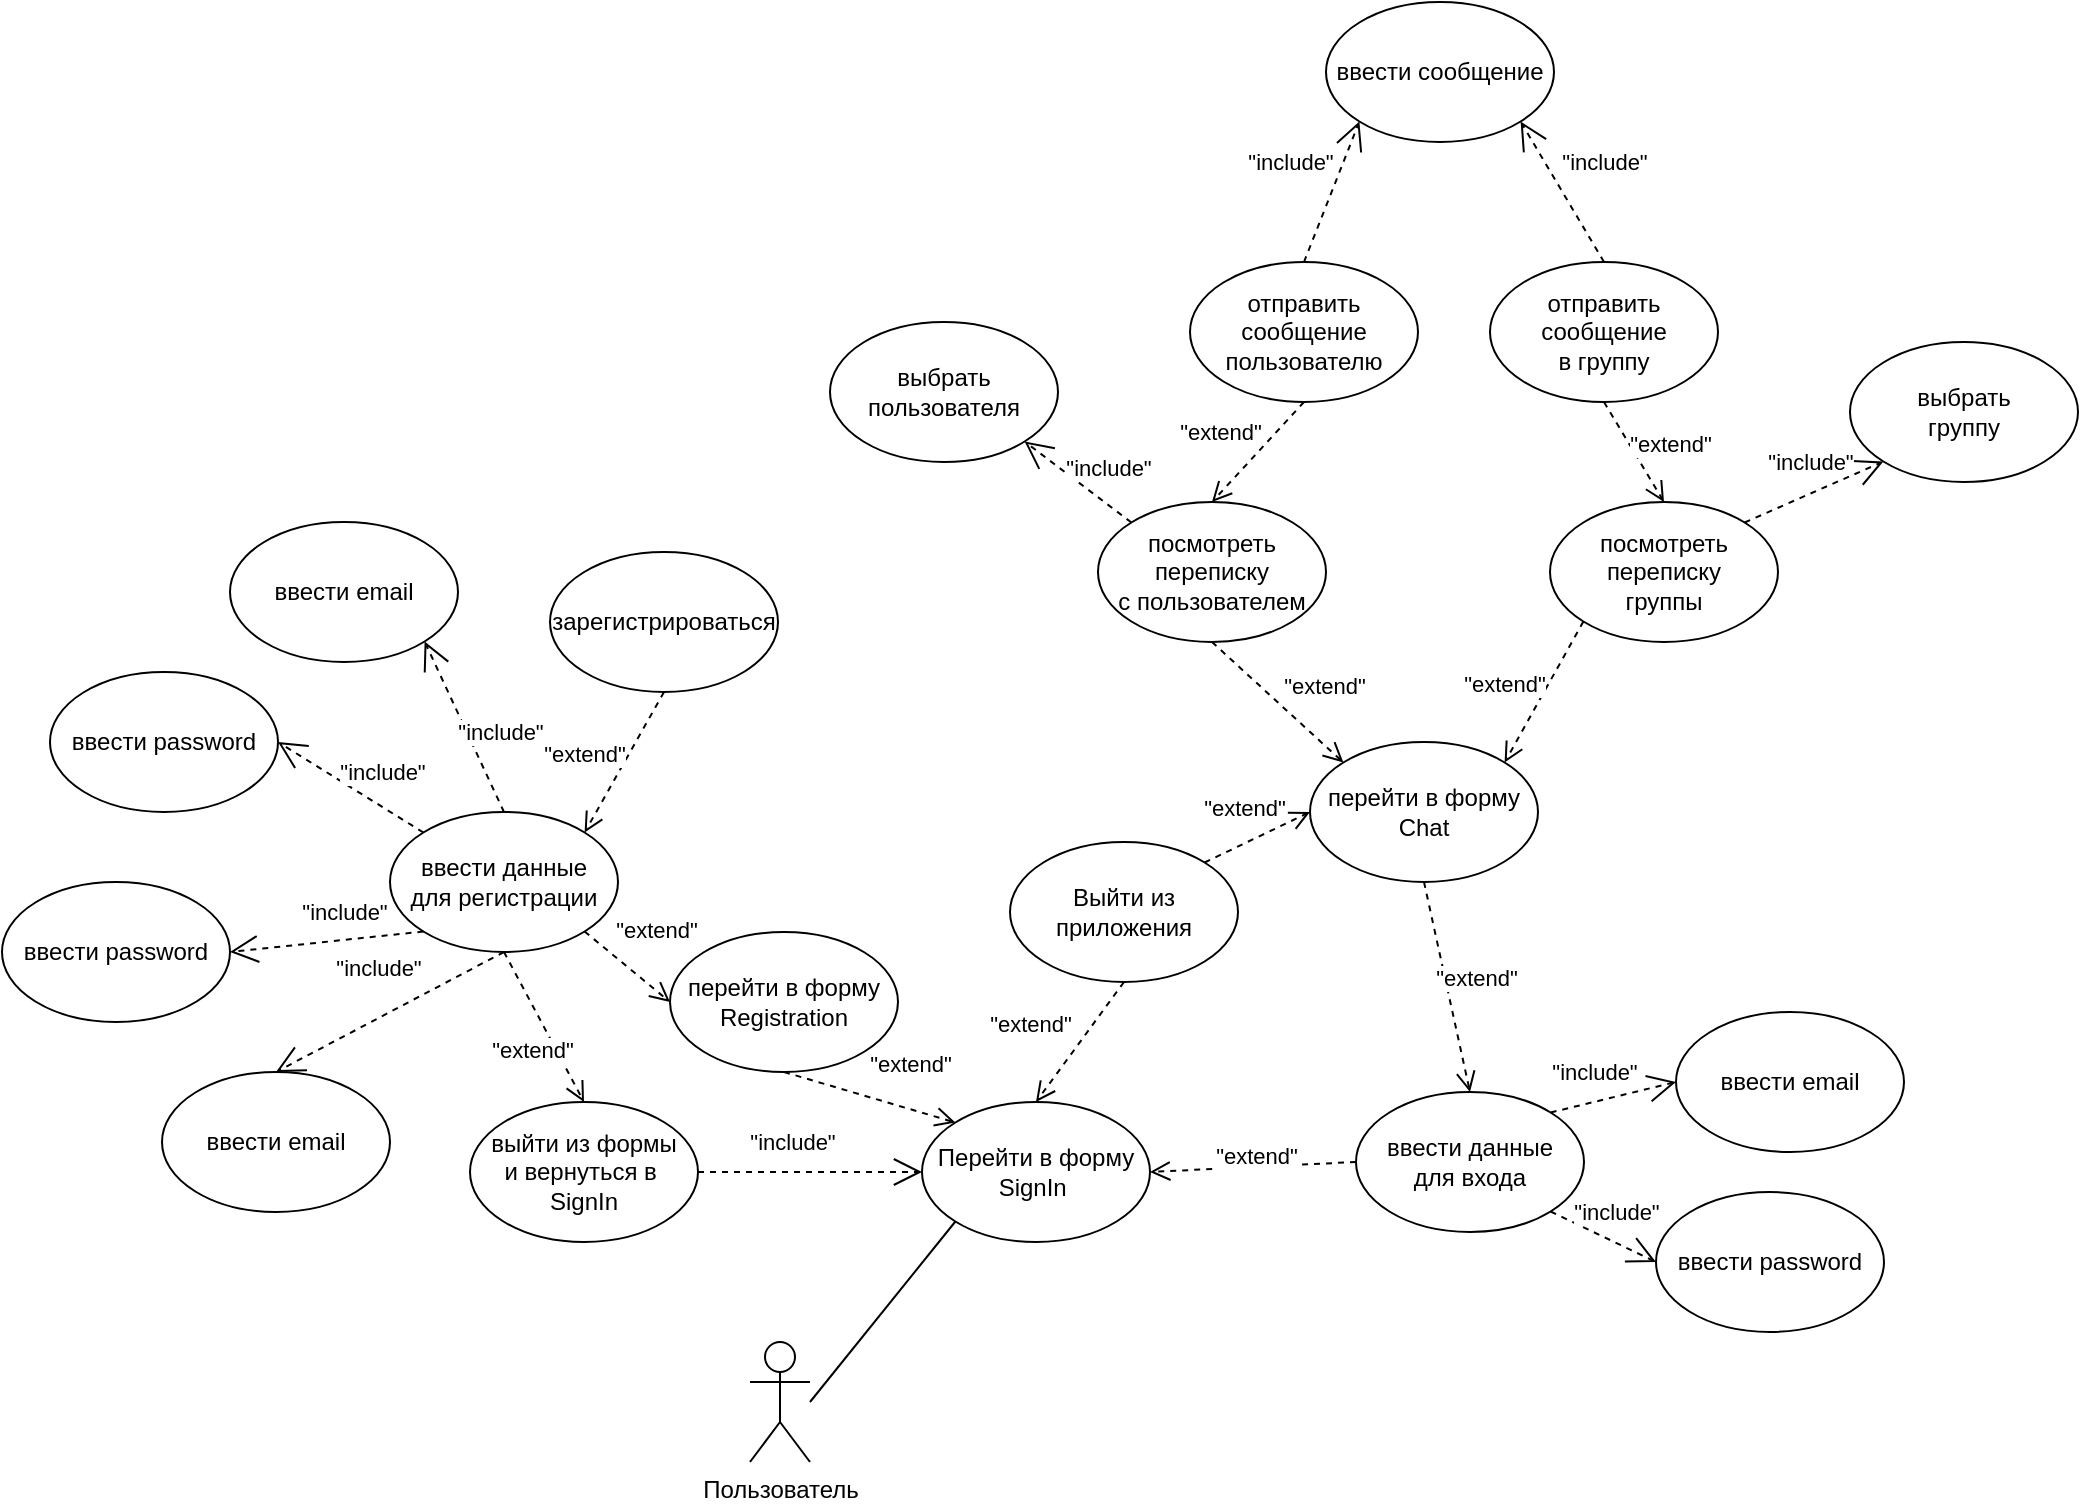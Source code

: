 <mxfile version="22.1.7" type="device" pages="2">
  <diagram name="Страница — 1" id="g2w5ZTPSeXNhlouZL2E_">
    <mxGraphModel dx="2172" dy="1942" grid="1" gridSize="10" guides="1" tooltips="1" connect="1" arrows="1" fold="1" page="1" pageScale="1" pageWidth="827" pageHeight="1169" math="0" shadow="0">
      <root>
        <mxCell id="0" />
        <mxCell id="1" parent="0" />
        <mxCell id="41TGj7JsFMni15de7Ajq-4" value="Пользователь" style="shape=umlActor;verticalLabelPosition=bottom;verticalAlign=top;html=1;outlineConnect=0;" vertex="1" parent="1">
          <mxGeometry x="250" y="290" width="30" height="60" as="geometry" />
        </mxCell>
        <mxCell id="41TGj7JsFMni15de7Ajq-5" value="Перейти в форму&lt;br&gt;SignIn&amp;nbsp;" style="ellipse;whiteSpace=wrap;html=1;" vertex="1" parent="1">
          <mxGeometry x="336" y="170" width="114" height="70" as="geometry" />
        </mxCell>
        <mxCell id="41TGj7JsFMni15de7Ajq-7" value="Выйти из приложения" style="ellipse;whiteSpace=wrap;html=1;" vertex="1" parent="1">
          <mxGeometry x="380" y="40" width="114" height="70" as="geometry" />
        </mxCell>
        <mxCell id="41TGj7JsFMni15de7Ajq-8" value="перейти в форму&lt;br&gt;Registration" style="ellipse;whiteSpace=wrap;html=1;" vertex="1" parent="1">
          <mxGeometry x="210" y="85" width="114" height="70" as="geometry" />
        </mxCell>
        <mxCell id="41TGj7JsFMni15de7Ajq-9" value="перейти в форму&lt;br&gt;Chat" style="ellipse;whiteSpace=wrap;html=1;" vertex="1" parent="1">
          <mxGeometry x="530" y="-10" width="114" height="70" as="geometry" />
        </mxCell>
        <mxCell id="41TGj7JsFMni15de7Ajq-10" value="ввести данные&lt;br&gt;для входа" style="ellipse;whiteSpace=wrap;html=1;" vertex="1" parent="1">
          <mxGeometry x="553" y="165" width="114" height="70" as="geometry" />
        </mxCell>
        <mxCell id="41TGj7JsFMni15de7Ajq-11" value="ввести данные&lt;br&gt;для регистрации" style="ellipse;whiteSpace=wrap;html=1;" vertex="1" parent="1">
          <mxGeometry x="70" y="25" width="114" height="70" as="geometry" />
        </mxCell>
        <mxCell id="41TGj7JsFMni15de7Ajq-12" value="ввести email" style="ellipse;whiteSpace=wrap;html=1;" vertex="1" parent="1">
          <mxGeometry x="713" y="125" width="114" height="70" as="geometry" />
        </mxCell>
        <mxCell id="41TGj7JsFMni15de7Ajq-13" value="ввести password" style="ellipse;whiteSpace=wrap;html=1;" vertex="1" parent="1">
          <mxGeometry x="703" y="215" width="114" height="70" as="geometry" />
        </mxCell>
        <mxCell id="41TGj7JsFMni15de7Ajq-14" value="ввести email" style="ellipse;whiteSpace=wrap;html=1;" vertex="1" parent="1">
          <mxGeometry x="-10" y="-120" width="114" height="70" as="geometry" />
        </mxCell>
        <mxCell id="41TGj7JsFMni15de7Ajq-15" value="ввести password" style="ellipse;whiteSpace=wrap;html=1;" vertex="1" parent="1">
          <mxGeometry x="-100" y="-45" width="114" height="70" as="geometry" />
        </mxCell>
        <mxCell id="41TGj7JsFMni15de7Ajq-16" value="ввести email" style="ellipse;whiteSpace=wrap;html=1;" vertex="1" parent="1">
          <mxGeometry x="-44" y="155" width="114" height="70" as="geometry" />
        </mxCell>
        <mxCell id="41TGj7JsFMni15de7Ajq-17" value="ввести password" style="ellipse;whiteSpace=wrap;html=1;" vertex="1" parent="1">
          <mxGeometry x="-124" y="60" width="114" height="70" as="geometry" />
        </mxCell>
        <mxCell id="41TGj7JsFMni15de7Ajq-25" value="&quot;extend&quot;" style="html=1;verticalAlign=bottom;endArrow=open;dashed=1;endSize=8;curved=0;rounded=0;exitX=1;exitY=1;exitDx=0;exitDy=0;entryX=0;entryY=0.5;entryDx=0;entryDy=0;" edge="1" parent="1" source="41TGj7JsFMni15de7Ajq-11" target="41TGj7JsFMni15de7Ajq-8">
          <mxGeometry x="0.175" y="16" relative="1" as="geometry">
            <mxPoint x="230" y="-35" as="sourcePoint" />
            <mxPoint x="240" y="35" as="targetPoint" />
            <mxPoint as="offset" />
          </mxGeometry>
        </mxCell>
        <mxCell id="41TGj7JsFMni15de7Ajq-26" value="&quot;extend&quot;" style="html=1;verticalAlign=bottom;endArrow=open;dashed=1;endSize=8;curved=0;rounded=0;entryX=1;entryY=0.5;entryDx=0;entryDy=0;exitX=0;exitY=0.5;exitDx=0;exitDy=0;" edge="1" parent="1" source="41TGj7JsFMni15de7Ajq-10" target="41TGj7JsFMni15de7Ajq-5">
          <mxGeometry x="-0.035" y="3" relative="1" as="geometry">
            <mxPoint x="410" y="90" as="sourcePoint" />
            <mxPoint x="464" y="160" as="targetPoint" />
            <mxPoint y="1" as="offset" />
          </mxGeometry>
        </mxCell>
        <mxCell id="41TGj7JsFMni15de7Ajq-27" value="&quot;extend&quot;" style="html=1;verticalAlign=bottom;endArrow=open;dashed=1;endSize=8;curved=0;rounded=0;entryX=0.5;entryY=0;entryDx=0;entryDy=0;exitX=0.5;exitY=1;exitDx=0;exitDy=0;" edge="1" parent="1" source="41TGj7JsFMni15de7Ajq-7" target="41TGj7JsFMni15de7Ajq-5">
          <mxGeometry x="0.397" y="-20" relative="1" as="geometry">
            <mxPoint x="556" y="195" as="sourcePoint" />
            <mxPoint x="450" y="240" as="targetPoint" />
            <mxPoint as="offset" />
          </mxGeometry>
        </mxCell>
        <mxCell id="41TGj7JsFMni15de7Ajq-28" value="&quot;include&quot;" style="endArrow=open;endSize=12;dashed=1;html=1;rounded=0;entryX=0;entryY=0.5;entryDx=0;entryDy=0;exitX=1;exitY=0;exitDx=0;exitDy=0;" edge="1" parent="1" source="41TGj7JsFMni15de7Ajq-10" target="41TGj7JsFMni15de7Ajq-12">
          <mxGeometry x="-0.171" y="14" width="160" relative="1" as="geometry">
            <mxPoint x="583" y="269.41" as="sourcePoint" />
            <mxPoint x="693" y="269.41" as="targetPoint" />
            <mxPoint x="-1" as="offset" />
          </mxGeometry>
        </mxCell>
        <mxCell id="41TGj7JsFMni15de7Ajq-29" value="&quot;include&quot;" style="endArrow=open;endSize=12;dashed=1;html=1;rounded=0;entryX=0;entryY=0.5;entryDx=0;entryDy=0;exitX=1;exitY=1;exitDx=0;exitDy=0;" edge="1" parent="1" source="41TGj7JsFMni15de7Ajq-10" target="41TGj7JsFMni15de7Ajq-13">
          <mxGeometry y="14" width="160" relative="1" as="geometry">
            <mxPoint x="661" y="185" as="sourcePoint" />
            <mxPoint x="723" y="170" as="targetPoint" />
            <mxPoint as="offset" />
          </mxGeometry>
        </mxCell>
        <mxCell id="41TGj7JsFMni15de7Ajq-30" value="&quot;include&quot;" style="endArrow=open;endSize=12;dashed=1;html=1;rounded=0;entryX=1;entryY=1;entryDx=0;entryDy=0;exitX=0.5;exitY=0;exitDx=0;exitDy=0;" edge="1" parent="1" source="41TGj7JsFMni15de7Ajq-11" target="41TGj7JsFMni15de7Ajq-14">
          <mxGeometry x="-0.192" y="-14" width="160" relative="1" as="geometry">
            <mxPoint x="160" y="-0.59" as="sourcePoint" />
            <mxPoint x="270" y="-0.59" as="targetPoint" />
            <mxPoint x="1" as="offset" />
          </mxGeometry>
        </mxCell>
        <mxCell id="41TGj7JsFMni15de7Ajq-31" value="&quot;include&quot;" style="endArrow=open;endSize=12;dashed=1;html=1;rounded=0;entryX=1;entryY=0.5;entryDx=0;entryDy=0;exitX=0;exitY=0;exitDx=0;exitDy=0;" edge="1" parent="1" source="41TGj7JsFMni15de7Ajq-11" target="41TGj7JsFMni15de7Ajq-15">
          <mxGeometry x="-0.192" y="-14" width="160" relative="1" as="geometry">
            <mxPoint x="137" y="35" as="sourcePoint" />
            <mxPoint x="112" y="-25" as="targetPoint" />
            <mxPoint x="1" as="offset" />
          </mxGeometry>
        </mxCell>
        <mxCell id="41TGj7JsFMni15de7Ajq-32" value="&quot;include&quot;" style="endArrow=open;endSize=12;dashed=1;html=1;rounded=0;entryX=1;entryY=0.5;entryDx=0;entryDy=0;exitX=0;exitY=1;exitDx=0;exitDy=0;" edge="1" parent="1" source="41TGj7JsFMni15de7Ajq-11" target="41TGj7JsFMni15de7Ajq-17">
          <mxGeometry x="-0.192" y="-14" width="160" relative="1" as="geometry">
            <mxPoint x="96" y="45" as="sourcePoint" />
            <mxPoint x="24" y="30" as="targetPoint" />
            <mxPoint x="1" as="offset" />
          </mxGeometry>
        </mxCell>
        <mxCell id="41TGj7JsFMni15de7Ajq-33" value="&quot;include&quot;" style="endArrow=open;endSize=12;dashed=1;html=1;rounded=0;entryX=0.5;entryY=0;entryDx=0;entryDy=0;exitX=0.5;exitY=1;exitDx=0;exitDy=0;" edge="1" parent="1" source="41TGj7JsFMni15de7Ajq-11" target="41TGj7JsFMni15de7Ajq-16">
          <mxGeometry x="-0.094" y="-22" width="160" relative="1" as="geometry">
            <mxPoint x="96" y="95" as="sourcePoint" />
            <mxPoint x="34" y="130" as="targetPoint" />
            <mxPoint x="-1" as="offset" />
          </mxGeometry>
        </mxCell>
        <mxCell id="41TGj7JsFMni15de7Ajq-34" value="&quot;extend&quot;" style="html=1;verticalAlign=bottom;endArrow=open;dashed=1;endSize=8;curved=0;rounded=0;exitX=0.5;exitY=1;exitDx=0;exitDy=0;entryX=0;entryY=0;entryDx=0;entryDy=0;" edge="1" parent="1" source="41TGj7JsFMni15de7Ajq-8" target="41TGj7JsFMni15de7Ajq-5">
          <mxGeometry x="0.383" y="13" relative="1" as="geometry">
            <mxPoint x="386" y="45" as="sourcePoint" />
            <mxPoint x="322.859" y="195.151" as="targetPoint" />
            <mxPoint as="offset" />
          </mxGeometry>
        </mxCell>
        <mxCell id="41TGj7JsFMni15de7Ajq-35" value="&quot;extend&quot;" style="html=1;verticalAlign=bottom;endArrow=open;dashed=1;endSize=8;curved=0;rounded=0;entryX=0.5;entryY=0;entryDx=0;entryDy=0;exitX=0.5;exitY=1;exitDx=0;exitDy=0;" edge="1" parent="1" source="41TGj7JsFMni15de7Ajq-9" target="41TGj7JsFMni15de7Ajq-10">
          <mxGeometry x="0.132" y="13" relative="1" as="geometry">
            <mxPoint x="550" y="145" as="sourcePoint" />
            <mxPoint x="444" y="190" as="targetPoint" />
            <mxPoint as="offset" />
          </mxGeometry>
        </mxCell>
        <mxCell id="41TGj7JsFMni15de7Ajq-36" value="ввести сообщение" style="ellipse;whiteSpace=wrap;html=1;" vertex="1" parent="1">
          <mxGeometry x="538" y="-380" width="114" height="70" as="geometry" />
        </mxCell>
        <mxCell id="41TGj7JsFMni15de7Ajq-37" value="посмотреть переписку&lt;br&gt;с пользователем" style="ellipse;whiteSpace=wrap;html=1;" vertex="1" parent="1">
          <mxGeometry x="424" y="-130" width="114" height="70" as="geometry" />
        </mxCell>
        <mxCell id="41TGj7JsFMni15de7Ajq-38" value="посмотреть&lt;br&gt;переписку&lt;br&gt;группы" style="ellipse;whiteSpace=wrap;html=1;" vertex="1" parent="1">
          <mxGeometry x="650" y="-130" width="114" height="70" as="geometry" />
        </mxCell>
        <mxCell id="41TGj7JsFMni15de7Ajq-40" value="&quot;extend&quot;" style="html=1;verticalAlign=bottom;endArrow=open;dashed=1;endSize=8;curved=0;rounded=0;exitX=0.5;exitY=1;exitDx=0;exitDy=0;entryX=0;entryY=0;entryDx=0;entryDy=0;" edge="1" parent="1" source="41TGj7JsFMni15de7Ajq-37" target="41TGj7JsFMni15de7Ajq-9">
          <mxGeometry x="0.406" y="14" relative="1" as="geometry">
            <mxPoint x="624" y="-60" as="sourcePoint" />
            <mxPoint x="640" y="10" as="targetPoint" />
            <mxPoint y="-1" as="offset" />
          </mxGeometry>
        </mxCell>
        <mxCell id="41TGj7JsFMni15de7Ajq-41" value="&quot;extend&quot;" style="html=1;verticalAlign=bottom;endArrow=open;dashed=1;endSize=8;curved=0;rounded=0;exitX=0;exitY=1;exitDx=0;exitDy=0;entryX=1;entryY=0;entryDx=0;entryDy=0;" edge="1" parent="1" source="41TGj7JsFMni15de7Ajq-38" target="41TGj7JsFMni15de7Ajq-9">
          <mxGeometry x="0.35" y="-15" relative="1" as="geometry">
            <mxPoint x="627" y="-80" as="sourcePoint" />
            <mxPoint x="597" as="targetPoint" />
            <mxPoint as="offset" />
          </mxGeometry>
        </mxCell>
        <mxCell id="41TGj7JsFMni15de7Ajq-43" value="" style="endArrow=none;html=1;rounded=0;entryX=0;entryY=1;entryDx=0;entryDy=0;" edge="1" parent="1" target="41TGj7JsFMni15de7Ajq-5">
          <mxGeometry width="50" height="50" relative="1" as="geometry">
            <mxPoint x="280" y="320" as="sourcePoint" />
            <mxPoint x="360" y="270" as="targetPoint" />
          </mxGeometry>
        </mxCell>
        <mxCell id="41TGj7JsFMni15de7Ajq-44" value="зарегистрироваться" style="ellipse;whiteSpace=wrap;html=1;" vertex="1" parent="1">
          <mxGeometry x="150" y="-105" width="114" height="70" as="geometry" />
        </mxCell>
        <mxCell id="41TGj7JsFMni15de7Ajq-45" value="&quot;extend&quot;" style="html=1;verticalAlign=bottom;endArrow=open;dashed=1;endSize=8;curved=0;rounded=0;exitX=0.5;exitY=1;exitDx=0;exitDy=0;entryX=1;entryY=0;entryDx=0;entryDy=0;" edge="1" parent="1" source="41TGj7JsFMni15de7Ajq-44" target="41TGj7JsFMni15de7Ajq-11">
          <mxGeometry x="0.35" y="-15" relative="1" as="geometry">
            <mxPoint x="200" y="5" as="sourcePoint" />
            <mxPoint x="260" y="45" as="targetPoint" />
            <mxPoint as="offset" />
          </mxGeometry>
        </mxCell>
        <mxCell id="41TGj7JsFMni15de7Ajq-46" value="&quot;extend&quot;" style="html=1;verticalAlign=bottom;endArrow=open;dashed=1;endSize=8;curved=0;rounded=0;entryX=0;entryY=0.5;entryDx=0;entryDy=0;exitX=1;exitY=0;exitDx=0;exitDy=0;" edge="1" parent="1" source="41TGj7JsFMni15de7Ajq-7" target="41TGj7JsFMni15de7Ajq-9">
          <mxGeometry x="-0.119" y="8" relative="1" as="geometry">
            <mxPoint x="404" y="-15" as="sourcePoint" />
            <mxPoint x="360" y="45" as="targetPoint" />
            <mxPoint as="offset" />
          </mxGeometry>
        </mxCell>
        <mxCell id="41TGj7JsFMni15de7Ajq-47" value="выйти из формы&lt;br&gt;и вернуться в&amp;nbsp;&lt;br&gt;SignIn" style="ellipse;whiteSpace=wrap;html=1;" vertex="1" parent="1">
          <mxGeometry x="110" y="170" width="114" height="70" as="geometry" />
        </mxCell>
        <mxCell id="41TGj7JsFMni15de7Ajq-48" value="&quot;extend&quot;" style="html=1;verticalAlign=bottom;endArrow=open;dashed=1;endSize=8;curved=0;rounded=0;exitX=0.5;exitY=1;exitDx=0;exitDy=0;entryX=0.5;entryY=0;entryDx=0;entryDy=0;" edge="1" parent="1" source="41TGj7JsFMni15de7Ajq-11" target="41TGj7JsFMni15de7Ajq-47">
          <mxGeometry x="0.35" y="-15" relative="1" as="geometry">
            <mxPoint x="217" y="-25" as="sourcePoint" />
            <mxPoint x="177" y="45" as="targetPoint" />
            <mxPoint as="offset" />
          </mxGeometry>
        </mxCell>
        <mxCell id="41TGj7JsFMni15de7Ajq-49" value="&quot;include&quot;" style="endArrow=open;endSize=12;dashed=1;html=1;rounded=0;entryX=0;entryY=0.5;entryDx=0;entryDy=0;exitX=1;exitY=0.5;exitDx=0;exitDy=0;" edge="1" parent="1" source="41TGj7JsFMni15de7Ajq-47" target="41TGj7JsFMni15de7Ajq-5">
          <mxGeometry x="-0.179" y="15" width="160" relative="1" as="geometry">
            <mxPoint x="147" y="310" as="sourcePoint" />
            <mxPoint x="50" y="320" as="targetPoint" />
            <mxPoint x="1" as="offset" />
          </mxGeometry>
        </mxCell>
        <mxCell id="41TGj7JsFMni15de7Ajq-50" value="выбрать пользователя" style="ellipse;whiteSpace=wrap;html=1;" vertex="1" parent="1">
          <mxGeometry x="290" y="-220" width="114" height="70" as="geometry" />
        </mxCell>
        <mxCell id="41TGj7JsFMni15de7Ajq-51" value="выбрать&lt;br&gt;группу" style="ellipse;whiteSpace=wrap;html=1;" vertex="1" parent="1">
          <mxGeometry x="800" y="-210" width="114" height="70" as="geometry" />
        </mxCell>
        <mxCell id="41TGj7JsFMni15de7Ajq-52" value="&quot;include&quot;" style="endArrow=open;endSize=12;dashed=1;html=1;rounded=0;entryX=1;entryY=1;entryDx=0;entryDy=0;exitX=0;exitY=0;exitDx=0;exitDy=0;" edge="1" parent="1" source="41TGj7JsFMni15de7Ajq-37" target="41TGj7JsFMni15de7Ajq-50">
          <mxGeometry x="-0.192" y="-14" width="160" relative="1" as="geometry">
            <mxPoint x="490" y="-140" as="sourcePoint" />
            <mxPoint x="450" y="-225" as="targetPoint" />
            <mxPoint x="1" as="offset" />
          </mxGeometry>
        </mxCell>
        <mxCell id="41TGj7JsFMni15de7Ajq-53" value="&quot;include&quot;" style="endArrow=open;endSize=12;dashed=1;html=1;rounded=0;entryX=0;entryY=1;entryDx=0;entryDy=0;exitX=1;exitY=0;exitDx=0;exitDy=0;" edge="1" parent="1" source="41TGj7JsFMni15de7Ajq-38" target="41TGj7JsFMni15de7Ajq-51">
          <mxGeometry x="0.111" y="15" width="160" relative="1" as="geometry">
            <mxPoint x="784" y="-155" as="sourcePoint" />
            <mxPoint x="730" y="-195" as="targetPoint" />
            <mxPoint as="offset" />
          </mxGeometry>
        </mxCell>
        <mxCell id="41TGj7JsFMni15de7Ajq-54" value="отправить&lt;br&gt;сообщение пользователю" style="ellipse;whiteSpace=wrap;html=1;" vertex="1" parent="1">
          <mxGeometry x="470" y="-250" width="114" height="70" as="geometry" />
        </mxCell>
        <mxCell id="41TGj7JsFMni15de7Ajq-55" value="отправить&lt;br&gt;сообщение&lt;br&gt;в группу" style="ellipse;whiteSpace=wrap;html=1;" vertex="1" parent="1">
          <mxGeometry x="620" y="-250" width="114" height="70" as="geometry" />
        </mxCell>
        <mxCell id="41TGj7JsFMni15de7Ajq-56" value="&quot;extend&quot;" style="html=1;verticalAlign=bottom;endArrow=open;dashed=1;endSize=8;curved=0;rounded=0;exitX=0.5;exitY=1;exitDx=0;exitDy=0;entryX=0.5;entryY=0;entryDx=0;entryDy=0;" edge="1" parent="1" source="41TGj7JsFMni15de7Ajq-54" target="41TGj7JsFMni15de7Ajq-37">
          <mxGeometry x="0.35" y="-15" relative="1" as="geometry">
            <mxPoint x="578" y="-180" as="sourcePoint" />
            <mxPoint x="538" y="-110" as="targetPoint" />
            <mxPoint as="offset" />
          </mxGeometry>
        </mxCell>
        <mxCell id="41TGj7JsFMni15de7Ajq-57" value="&quot;extend&quot;" style="html=1;verticalAlign=bottom;endArrow=open;dashed=1;endSize=8;curved=0;rounded=0;entryX=0.5;entryY=0;entryDx=0;entryDy=0;exitX=0.5;exitY=1;exitDx=0;exitDy=0;" edge="1" parent="1" source="41TGj7JsFMni15de7Ajq-55" target="41TGj7JsFMni15de7Ajq-38">
          <mxGeometry x="0.465" y="13" relative="1" as="geometry">
            <mxPoint x="610" y="-160" as="sourcePoint" />
            <mxPoint x="491" y="-120" as="targetPoint" />
            <mxPoint as="offset" />
          </mxGeometry>
        </mxCell>
        <mxCell id="41TGj7JsFMni15de7Ajq-58" value="&quot;include&quot;" style="endArrow=open;endSize=12;dashed=1;html=1;rounded=0;entryX=0;entryY=1;entryDx=0;entryDy=0;exitX=0.5;exitY=0;exitDx=0;exitDy=0;" edge="1" parent="1" source="41TGj7JsFMni15de7Ajq-54" target="41TGj7JsFMni15de7Ajq-36">
          <mxGeometry x="0.163" y="25" width="160" relative="1" as="geometry">
            <mxPoint x="594" y="-260" as="sourcePoint" />
            <mxPoint x="664" y="-290" as="targetPoint" />
            <mxPoint as="offset" />
          </mxGeometry>
        </mxCell>
        <mxCell id="41TGj7JsFMni15de7Ajq-59" value="&quot;include&quot;" style="endArrow=open;endSize=12;dashed=1;html=1;rounded=0;entryX=1;entryY=1;entryDx=0;entryDy=0;exitX=0.5;exitY=0;exitDx=0;exitDy=0;" edge="1" parent="1" source="41TGj7JsFMni15de7Ajq-55" target="41TGj7JsFMni15de7Ajq-36">
          <mxGeometry x="0.051" y="-26" width="160" relative="1" as="geometry">
            <mxPoint x="720" y="-270" as="sourcePoint" />
            <mxPoint x="748" y="-340" as="targetPoint" />
            <mxPoint as="offset" />
          </mxGeometry>
        </mxCell>
      </root>
    </mxGraphModel>
  </diagram>
  <diagram id="zi-_1LZlcV9p9Z3S2W4I" name="Страница — 2">
    <mxGraphModel dx="1242" dy="1883" grid="1" gridSize="10" guides="1" tooltips="1" connect="1" arrows="1" fold="1" page="1" pageScale="1" pageWidth="827" pageHeight="1169" math="0" shadow="0">
      <root>
        <mxCell id="0" />
        <mxCell id="1" parent="0" />
        <mxCell id="tInyiMjHS99IwZDkYBmr-4" value="" style="rounded=0;whiteSpace=wrap;html=1;" vertex="1" parent="1">
          <mxGeometry y="-390" width="1410" height="1030" as="geometry" />
        </mxCell>
        <mxCell id="tInyiMjHS99IwZDkYBmr-2" value="" style="rounded=0;whiteSpace=wrap;html=1;" vertex="1" parent="1">
          <mxGeometry x="180" y="-220" width="1090" height="730" as="geometry" />
        </mxCell>
        <mxCell id="wtgUFEFOZ-wkIHJtzj9l-1" value="Пользователь" style="shape=umlActor;verticalLabelPosition=bottom;verticalAlign=top;html=1;outlineConnect=0;" vertex="1" parent="1">
          <mxGeometry x="120" y="175" width="30" height="60" as="geometry" />
        </mxCell>
        <mxCell id="wtgUFEFOZ-wkIHJtzj9l-2" value="Перейти в форму&lt;br&gt;SignIn&amp;nbsp;" style="ellipse;whiteSpace=wrap;html=1;" vertex="1" parent="1">
          <mxGeometry x="336" y="170" width="114" height="70" as="geometry" />
        </mxCell>
        <mxCell id="wtgUFEFOZ-wkIHJtzj9l-3" value="Выйти из приложения" style="ellipse;whiteSpace=wrap;html=1;" vertex="1" parent="1">
          <mxGeometry x="528" y="150" width="114" height="70" as="geometry" />
        </mxCell>
        <mxCell id="wtgUFEFOZ-wkIHJtzj9l-4" value="перейти в форму&lt;br&gt;Registration" style="ellipse;whiteSpace=wrap;html=1;" vertex="1" parent="1">
          <mxGeometry x="334" y="30" width="114" height="70" as="geometry" />
        </mxCell>
        <mxCell id="wtgUFEFOZ-wkIHJtzj9l-5" value="перейти в форму&lt;br&gt;Chat" style="ellipse;whiteSpace=wrap;html=1;" vertex="1" parent="1">
          <mxGeometry x="670" y="220" width="114" height="70" as="geometry" />
        </mxCell>
        <mxCell id="wtgUFEFOZ-wkIHJtzj9l-6" value="ввести данные&lt;br&gt;для входа" style="ellipse;whiteSpace=wrap;html=1;" vertex="1" parent="1">
          <mxGeometry x="486" y="310" width="114" height="70" as="geometry" />
        </mxCell>
        <mxCell id="wtgUFEFOZ-wkIHJtzj9l-7" value="ввести данные&lt;br&gt;для регистрации" style="ellipse;whiteSpace=wrap;html=1;" vertex="1" parent="1">
          <mxGeometry x="372" y="-110" width="114" height="70" as="geometry" />
        </mxCell>
        <mxCell id="wtgUFEFOZ-wkIHJtzj9l-8" value="ввести email" style="ellipse;whiteSpace=wrap;html=1;" vertex="1" parent="1">
          <mxGeometry x="590" y="420" width="114" height="70" as="geometry" />
        </mxCell>
        <mxCell id="wtgUFEFOZ-wkIHJtzj9l-9" value="ввести password" style="ellipse;whiteSpace=wrap;html=1;" vertex="1" parent="1">
          <mxGeometry x="400" y="420" width="114" height="70" as="geometry" />
        </mxCell>
        <mxCell id="wtgUFEFOZ-wkIHJtzj9l-10" value="ввести&lt;br style=&quot;border-color: var(--border-color);&quot;&gt;confirm&lt;br style=&quot;border-color: var(--border-color);&quot;&gt;password" style="ellipse;whiteSpace=wrap;html=1;" vertex="1" parent="1">
          <mxGeometry x="528" y="-200" width="114" height="70" as="geometry" />
        </mxCell>
        <mxCell id="wtgUFEFOZ-wkIHJtzj9l-11" value="ввести&lt;br&gt;password" style="ellipse;whiteSpace=wrap;html=1;" vertex="1" parent="1">
          <mxGeometry x="336" y="-210" width="114" height="70" as="geometry" />
        </mxCell>
        <mxCell id="wtgUFEFOZ-wkIHJtzj9l-12" value="ввести name" style="ellipse;whiteSpace=wrap;html=1;" vertex="1" parent="1">
          <mxGeometry x="230" y="-50" width="114" height="70" as="geometry" />
        </mxCell>
        <mxCell id="wtgUFEFOZ-wkIHJtzj9l-13" value="ввести email" style="ellipse;whiteSpace=wrap;html=1;" vertex="1" parent="1">
          <mxGeometry x="230" y="-150" width="114" height="70" as="geometry" />
        </mxCell>
        <mxCell id="wtgUFEFOZ-wkIHJtzj9l-15" value="&quot;extend&quot;" style="html=1;verticalAlign=bottom;endArrow=open;dashed=1;endSize=8;curved=0;rounded=0;entryX=1;entryY=1;entryDx=0;entryDy=0;exitX=0;exitY=0;exitDx=0;exitDy=0;" edge="1" parent="1" source="wtgUFEFOZ-wkIHJtzj9l-6" target="wtgUFEFOZ-wkIHJtzj9l-2">
          <mxGeometry x="-0.148" y="-17" relative="1" as="geometry">
            <mxPoint x="410" y="90" as="sourcePoint" />
            <mxPoint x="464" y="160" as="targetPoint" />
            <mxPoint as="offset" />
          </mxGeometry>
        </mxCell>
        <mxCell id="wtgUFEFOZ-wkIHJtzj9l-16" value="&quot;extend&quot;" style="html=1;verticalAlign=bottom;endArrow=open;dashed=1;endSize=8;curved=0;rounded=0;entryX=1;entryY=0.5;entryDx=0;entryDy=0;exitX=0;exitY=0.5;exitDx=0;exitDy=0;" edge="1" parent="1" source="wtgUFEFOZ-wkIHJtzj9l-3" target="wtgUFEFOZ-wkIHJtzj9l-2">
          <mxGeometry x="-0.086" y="-9" relative="1" as="geometry">
            <mxPoint x="556" y="195" as="sourcePoint" />
            <mxPoint x="450" y="240" as="targetPoint" />
            <mxPoint as="offset" />
          </mxGeometry>
        </mxCell>
        <mxCell id="wtgUFEFOZ-wkIHJtzj9l-17" value="&quot;include&quot;" style="endArrow=open;endSize=12;dashed=1;html=1;rounded=0;entryX=0;entryY=0;entryDx=0;entryDy=0;exitX=1;exitY=1;exitDx=0;exitDy=0;" edge="1" parent="1" source="wtgUFEFOZ-wkIHJtzj9l-6" target="wtgUFEFOZ-wkIHJtzj9l-8">
          <mxGeometry x="-0.171" y="14" width="160" relative="1" as="geometry">
            <mxPoint x="588" y="434.41" as="sourcePoint" />
            <mxPoint x="698" y="434.41" as="targetPoint" />
            <mxPoint x="-1" as="offset" />
          </mxGeometry>
        </mxCell>
        <mxCell id="wtgUFEFOZ-wkIHJtzj9l-18" value="&quot;include&quot;" style="endArrow=open;endSize=12;dashed=1;html=1;rounded=0;entryX=0.5;entryY=0;entryDx=0;entryDy=0;exitX=0;exitY=1;exitDx=0;exitDy=0;" edge="1" parent="1" source="wtgUFEFOZ-wkIHJtzj9l-6" target="wtgUFEFOZ-wkIHJtzj9l-9">
          <mxGeometry x="-0.04" y="-20" width="160" relative="1" as="geometry">
            <mxPoint x="666" y="350" as="sourcePoint" />
            <mxPoint x="728" y="335" as="targetPoint" />
            <mxPoint y="-1" as="offset" />
          </mxGeometry>
        </mxCell>
        <mxCell id="wtgUFEFOZ-wkIHJtzj9l-19" value="&quot;include&quot;" style="endArrow=open;endSize=12;dashed=1;html=1;rounded=0;entryX=0;entryY=1;entryDx=0;entryDy=0;exitX=1;exitY=0;exitDx=0;exitDy=0;" edge="1" parent="1" source="wtgUFEFOZ-wkIHJtzj9l-7" target="wtgUFEFOZ-wkIHJtzj9l-10">
          <mxGeometry x="-0.275" y="15" width="160" relative="1" as="geometry">
            <mxPoint x="484" y="-200.59" as="sourcePoint" />
            <mxPoint x="594" y="-200.59" as="targetPoint" />
            <mxPoint x="1" as="offset" />
          </mxGeometry>
        </mxCell>
        <mxCell id="wtgUFEFOZ-wkIHJtzj9l-20" value="&quot;include&quot;" style="endArrow=open;endSize=12;dashed=1;html=1;rounded=0;entryX=0.5;entryY=1;entryDx=0;entryDy=0;exitX=0.5;exitY=0;exitDx=0;exitDy=0;" edge="1" parent="1" source="wtgUFEFOZ-wkIHJtzj9l-7" target="wtgUFEFOZ-wkIHJtzj9l-11">
          <mxGeometry x="-0.192" y="-14" width="160" relative="1" as="geometry">
            <mxPoint x="461" y="-165" as="sourcePoint" />
            <mxPoint x="436" y="-225" as="targetPoint" />
            <mxPoint x="1" as="offset" />
          </mxGeometry>
        </mxCell>
        <mxCell id="wtgUFEFOZ-wkIHJtzj9l-21" value="&quot;include&quot;" style="endArrow=open;endSize=12;dashed=1;html=1;rounded=0;entryX=1;entryY=0.5;entryDx=0;entryDy=0;exitX=0;exitY=0;exitDx=0;exitDy=0;" edge="1" parent="1" source="wtgUFEFOZ-wkIHJtzj9l-7" target="wtgUFEFOZ-wkIHJtzj9l-13">
          <mxGeometry x="-0.192" y="-14" width="160" relative="1" as="geometry">
            <mxPoint x="420" y="-155" as="sourcePoint" />
            <mxPoint x="348" y="-170" as="targetPoint" />
            <mxPoint x="1" as="offset" />
          </mxGeometry>
        </mxCell>
        <mxCell id="wtgUFEFOZ-wkIHJtzj9l-22" value="&quot;include&quot;" style="endArrow=open;endSize=12;dashed=1;html=1;rounded=0;entryX=1;entryY=0.5;entryDx=0;entryDy=0;exitX=0;exitY=1;exitDx=0;exitDy=0;" edge="1" parent="1" source="wtgUFEFOZ-wkIHJtzj9l-7" target="wtgUFEFOZ-wkIHJtzj9l-12">
          <mxGeometry x="-0.094" y="-22" width="160" relative="1" as="geometry">
            <mxPoint x="420" y="-105" as="sourcePoint" />
            <mxPoint x="358" y="-70" as="targetPoint" />
            <mxPoint x="-1" as="offset" />
          </mxGeometry>
        </mxCell>
        <mxCell id="wtgUFEFOZ-wkIHJtzj9l-24" value="&quot;extend&quot;" style="html=1;verticalAlign=bottom;endArrow=open;dashed=1;endSize=8;curved=0;rounded=0;entryX=1;entryY=0;entryDx=0;entryDy=0;exitX=0;exitY=1;exitDx=0;exitDy=0;" edge="1" parent="1" source="wtgUFEFOZ-wkIHJtzj9l-5" target="wtgUFEFOZ-wkIHJtzj9l-6">
          <mxGeometry x="0.037" y="-12" relative="1" as="geometry">
            <mxPoint x="550" y="145" as="sourcePoint" />
            <mxPoint x="444" y="190" as="targetPoint" />
            <mxPoint as="offset" />
          </mxGeometry>
        </mxCell>
        <mxCell id="wtgUFEFOZ-wkIHJtzj9l-25" value="ввести сообщение" style="ellipse;whiteSpace=wrap;html=1;" vertex="1" parent="1">
          <mxGeometry x="1140" y="160" width="114" height="70" as="geometry" />
        </mxCell>
        <mxCell id="wtgUFEFOZ-wkIHJtzj9l-26" value="посмотреть переписку&lt;br&gt;с пользователем" style="ellipse;whiteSpace=wrap;html=1;" vertex="1" parent="1">
          <mxGeometry x="800" y="130" width="114" height="70" as="geometry" />
        </mxCell>
        <mxCell id="wtgUFEFOZ-wkIHJtzj9l-27" value="посмотреть&lt;br&gt;переписку&lt;br&gt;группы" style="ellipse;whiteSpace=wrap;html=1;" vertex="1" parent="1">
          <mxGeometry x="820" y="280" width="114" height="70" as="geometry" />
        </mxCell>
        <mxCell id="wtgUFEFOZ-wkIHJtzj9l-28" value="&quot;extend&quot;" style="html=1;verticalAlign=bottom;endArrow=open;dashed=1;endSize=8;curved=0;rounded=0;exitX=0;exitY=1;exitDx=0;exitDy=0;entryX=1;entryY=0;entryDx=0;entryDy=0;" edge="1" parent="1" source="wtgUFEFOZ-wkIHJtzj9l-26" target="wtgUFEFOZ-wkIHJtzj9l-5">
          <mxGeometry x="0.286" y="-16" relative="1" as="geometry">
            <mxPoint x="984" y="150" as="sourcePoint" />
            <mxPoint x="1000" y="220" as="targetPoint" />
            <mxPoint x="-1" as="offset" />
          </mxGeometry>
        </mxCell>
        <mxCell id="wtgUFEFOZ-wkIHJtzj9l-29" value="&quot;extend&quot;" style="html=1;verticalAlign=bottom;endArrow=open;dashed=1;endSize=8;curved=0;rounded=0;exitX=0;exitY=0.5;exitDx=0;exitDy=0;entryX=1;entryY=1;entryDx=0;entryDy=0;" edge="1" parent="1" source="wtgUFEFOZ-wkIHJtzj9l-27" target="wtgUFEFOZ-wkIHJtzj9l-5">
          <mxGeometry x="0.017" y="-15" relative="1" as="geometry">
            <mxPoint x="987" y="130" as="sourcePoint" />
            <mxPoint x="957" y="210" as="targetPoint" />
            <mxPoint as="offset" />
          </mxGeometry>
        </mxCell>
        <mxCell id="wtgUFEFOZ-wkIHJtzj9l-30" value="" style="endArrow=none;html=1;rounded=0;entryX=0;entryY=0.5;entryDx=0;entryDy=0;" edge="1" parent="1" target="wtgUFEFOZ-wkIHJtzj9l-2">
          <mxGeometry width="50" height="50" relative="1" as="geometry">
            <mxPoint x="160" y="205" as="sourcePoint" />
            <mxPoint x="360" y="270" as="targetPoint" />
          </mxGeometry>
        </mxCell>
        <mxCell id="wtgUFEFOZ-wkIHJtzj9l-31" value="зарегистрироваться" style="ellipse;whiteSpace=wrap;html=1;" vertex="1" parent="1">
          <mxGeometry x="540" y="-40" width="114" height="70" as="geometry" />
        </mxCell>
        <mxCell id="wtgUFEFOZ-wkIHJtzj9l-32" value="&quot;extend&quot;" style="html=1;verticalAlign=bottom;endArrow=open;dashed=1;endSize=8;curved=0;rounded=0;exitX=0;exitY=0;exitDx=0;exitDy=0;entryX=1;entryY=0.5;entryDx=0;entryDy=0;" edge="1" parent="1" source="wtgUFEFOZ-wkIHJtzj9l-31" target="wtgUFEFOZ-wkIHJtzj9l-7">
          <mxGeometry x="-0.103" y="-17" relative="1" as="geometry">
            <mxPoint x="524" y="-195" as="sourcePoint" />
            <mxPoint x="584" y="-155" as="targetPoint" />
            <mxPoint x="1" as="offset" />
          </mxGeometry>
        </mxCell>
        <mxCell id="wtgUFEFOZ-wkIHJtzj9l-33" value="&quot;extend&quot;" style="html=1;verticalAlign=bottom;endArrow=open;dashed=1;endSize=8;curved=0;rounded=0;entryX=0;entryY=0;entryDx=0;entryDy=0;exitX=1;exitY=0.5;exitDx=0;exitDy=0;" edge="1" parent="1" source="wtgUFEFOZ-wkIHJtzj9l-3" target="wtgUFEFOZ-wkIHJtzj9l-5">
          <mxGeometry x="0.004" y="20" relative="1" as="geometry">
            <mxPoint x="764" y="195" as="sourcePoint" />
            <mxPoint x="720" y="255" as="targetPoint" />
            <mxPoint as="offset" />
          </mxGeometry>
        </mxCell>
        <mxCell id="wtgUFEFOZ-wkIHJtzj9l-34" value="выйти из формы&lt;br&gt;и вернуться в&amp;nbsp;&lt;br&gt;SignIn" style="ellipse;whiteSpace=wrap;html=1;" vertex="1" parent="1">
          <mxGeometry x="508" y="50" width="114" height="70" as="geometry" />
        </mxCell>
        <mxCell id="wtgUFEFOZ-wkIHJtzj9l-35" value="&quot;extend&quot;" style="html=1;verticalAlign=bottom;endArrow=open;dashed=1;endSize=8;curved=0;rounded=0;entryX=0;entryY=0.5;entryDx=0;entryDy=0;exitX=1;exitY=0.5;exitDx=0;exitDy=0;" edge="1" parent="1" source="wtgUFEFOZ-wkIHJtzj9l-4" target="wtgUFEFOZ-wkIHJtzj9l-34">
          <mxGeometry x="0.366" y="7" relative="1" as="geometry">
            <mxPoint x="720" y="-20" as="sourcePoint" />
            <mxPoint x="501" y="-155" as="targetPoint" />
            <mxPoint as="offset" />
          </mxGeometry>
        </mxCell>
        <mxCell id="wtgUFEFOZ-wkIHJtzj9l-37" value="выбрать пользователя" style="ellipse;whiteSpace=wrap;html=1;" vertex="1" parent="1">
          <mxGeometry x="900" y="10" width="114" height="70" as="geometry" />
        </mxCell>
        <mxCell id="wtgUFEFOZ-wkIHJtzj9l-38" value="выбрать&lt;br&gt;группу" style="ellipse;whiteSpace=wrap;html=1;" vertex="1" parent="1">
          <mxGeometry x="990" y="350" width="114" height="70" as="geometry" />
        </mxCell>
        <mxCell id="wtgUFEFOZ-wkIHJtzj9l-39" value="&quot;include&quot;" style="endArrow=open;endSize=12;dashed=1;html=1;rounded=0;entryX=0;entryY=1;entryDx=0;entryDy=0;exitX=0.5;exitY=0;exitDx=0;exitDy=0;" edge="1" parent="1" source="wtgUFEFOZ-wkIHJtzj9l-26" target="wtgUFEFOZ-wkIHJtzj9l-37">
          <mxGeometry x="-0.091" y="14" width="160" relative="1" as="geometry">
            <mxPoint x="860" y="95" as="sourcePoint" />
            <mxPoint x="820" y="10" as="targetPoint" />
            <mxPoint x="-1" as="offset" />
          </mxGeometry>
        </mxCell>
        <mxCell id="wtgUFEFOZ-wkIHJtzj9l-40" value="&quot;include&quot;" style="endArrow=open;endSize=12;dashed=1;html=1;rounded=0;entryX=0;entryY=0.5;entryDx=0;entryDy=0;exitX=1;exitY=1;exitDx=0;exitDy=0;" edge="1" parent="1" source="wtgUFEFOZ-wkIHJtzj9l-27" target="wtgUFEFOZ-wkIHJtzj9l-38">
          <mxGeometry x="0.111" y="15" width="160" relative="1" as="geometry">
            <mxPoint x="998" y="270" as="sourcePoint" />
            <mxPoint x="944" y="230" as="targetPoint" />
            <mxPoint as="offset" />
          </mxGeometry>
        </mxCell>
        <mxCell id="wtgUFEFOZ-wkIHJtzj9l-41" value="отправить&lt;br&gt;сообщение пользователю" style="ellipse;whiteSpace=wrap;html=1;" vertex="1" parent="1">
          <mxGeometry x="980" y="120" width="114" height="70" as="geometry" />
        </mxCell>
        <mxCell id="wtgUFEFOZ-wkIHJtzj9l-42" value="отправить&lt;br&gt;сообщение&lt;br&gt;в группу" style="ellipse;whiteSpace=wrap;html=1;" vertex="1" parent="1">
          <mxGeometry x="1000" y="230" width="114" height="70" as="geometry" />
        </mxCell>
        <mxCell id="wtgUFEFOZ-wkIHJtzj9l-43" value="&quot;extend&quot;" style="html=1;verticalAlign=bottom;endArrow=open;dashed=1;endSize=8;curved=0;rounded=0;exitX=0;exitY=0.5;exitDx=0;exitDy=0;entryX=1;entryY=0.5;entryDx=0;entryDy=0;" edge="1" parent="1" source="wtgUFEFOZ-wkIHJtzj9l-41" target="wtgUFEFOZ-wkIHJtzj9l-26">
          <mxGeometry x="0.077" y="-16" relative="1" as="geometry">
            <mxPoint x="948" y="55" as="sourcePoint" />
            <mxPoint x="950" y="170" as="targetPoint" />
            <mxPoint as="offset" />
          </mxGeometry>
        </mxCell>
        <mxCell id="wtgUFEFOZ-wkIHJtzj9l-44" value="&quot;extend&quot;" style="html=1;verticalAlign=bottom;endArrow=open;dashed=1;endSize=8;curved=0;rounded=0;entryX=1;entryY=0;entryDx=0;entryDy=0;exitX=0;exitY=0.5;exitDx=0;exitDy=0;" edge="1" parent="1" source="wtgUFEFOZ-wkIHJtzj9l-42" target="wtgUFEFOZ-wkIHJtzj9l-27">
          <mxGeometry x="0.218" y="-14" relative="1" as="geometry">
            <mxPoint x="824" y="265" as="sourcePoint" />
            <mxPoint x="705" y="305" as="targetPoint" />
            <mxPoint x="1" as="offset" />
          </mxGeometry>
        </mxCell>
        <mxCell id="wtgUFEFOZ-wkIHJtzj9l-47" value="&quot;include&quot;" style="endArrow=open;endSize=12;dashed=1;html=1;rounded=0;entryX=0;entryY=0;entryDx=0;entryDy=0;exitX=1;exitY=0.5;exitDx=0;exitDy=0;" edge="1" parent="1" source="wtgUFEFOZ-wkIHJtzj9l-41" target="wtgUFEFOZ-wkIHJtzj9l-25">
          <mxGeometry x="-0.091" y="14" width="160" relative="1" as="geometry">
            <mxPoint x="1144" y="120" as="sourcePoint" />
            <mxPoint x="1254" y="60" as="targetPoint" />
            <mxPoint x="-1" as="offset" />
          </mxGeometry>
        </mxCell>
        <mxCell id="wtgUFEFOZ-wkIHJtzj9l-48" value="&quot;include&quot;" style="endArrow=open;endSize=12;dashed=1;html=1;rounded=0;entryX=0;entryY=1;entryDx=0;entryDy=0;exitX=1;exitY=0;exitDx=0;exitDy=0;" edge="1" parent="1" source="wtgUFEFOZ-wkIHJtzj9l-42" target="wtgUFEFOZ-wkIHJtzj9l-25">
          <mxGeometry x="-0.091" y="14" width="160" relative="1" as="geometry">
            <mxPoint x="1134" y="230" as="sourcePoint" />
            <mxPoint x="1208" y="255" as="targetPoint" />
            <mxPoint x="-1" as="offset" />
          </mxGeometry>
        </mxCell>
        <mxCell id="H44rNz0SrSa8WQOl9-FQ-1" value="&quot;extend&quot;" style="html=1;verticalAlign=bottom;endArrow=open;dashed=1;endSize=8;curved=0;rounded=0;exitX=0.5;exitY=1;exitDx=0;exitDy=0;entryX=0.5;entryY=0;entryDx=0;entryDy=0;" edge="1" parent="1" source="wtgUFEFOZ-wkIHJtzj9l-4" target="wtgUFEFOZ-wkIHJtzj9l-2">
          <mxGeometry x="0.246" y="-23" relative="1" as="geometry">
            <mxPoint x="127.859" y="-45.151" as="sourcePoint" />
            <mxPoint x="110" y="240" as="targetPoint" />
            <mxPoint as="offset" />
          </mxGeometry>
        </mxCell>
        <mxCell id="H44rNz0SrSa8WQOl9-FQ-2" value="&quot;include&quot;" style="endArrow=open;endSize=12;dashed=1;html=1;rounded=0;entryX=1;entryY=0;entryDx=0;entryDy=0;exitX=0;exitY=1;exitDx=0;exitDy=0;" edge="1" parent="1" source="wtgUFEFOZ-wkIHJtzj9l-34" target="wtgUFEFOZ-wkIHJtzj9l-2">
          <mxGeometry x="-0.094" y="-22" width="160" relative="1" as="geometry">
            <mxPoint x="538" y="110" as="sourcePoint" />
            <mxPoint x="414" y="135" as="targetPoint" />
            <mxPoint x="-1" as="offset" />
          </mxGeometry>
        </mxCell>
        <mxCell id="tInyiMjHS99IwZDkYBmr-1" value="&quot;extend&quot;" style="html=1;verticalAlign=bottom;endArrow=open;dashed=1;endSize=8;curved=0;rounded=0;entryX=0.5;entryY=0;entryDx=0;entryDy=0;exitX=0.5;exitY=1;exitDx=0;exitDy=0;" edge="1" parent="1" source="wtgUFEFOZ-wkIHJtzj9l-7" target="wtgUFEFOZ-wkIHJtzj9l-4">
          <mxGeometry x="0.366" y="7" relative="1" as="geometry">
            <mxPoint x="600" y="-90" as="sourcePoint" />
            <mxPoint x="423" y="-30" as="targetPoint" />
            <mxPoint as="offset" />
          </mxGeometry>
        </mxCell>
      </root>
    </mxGraphModel>
  </diagram>
</mxfile>
